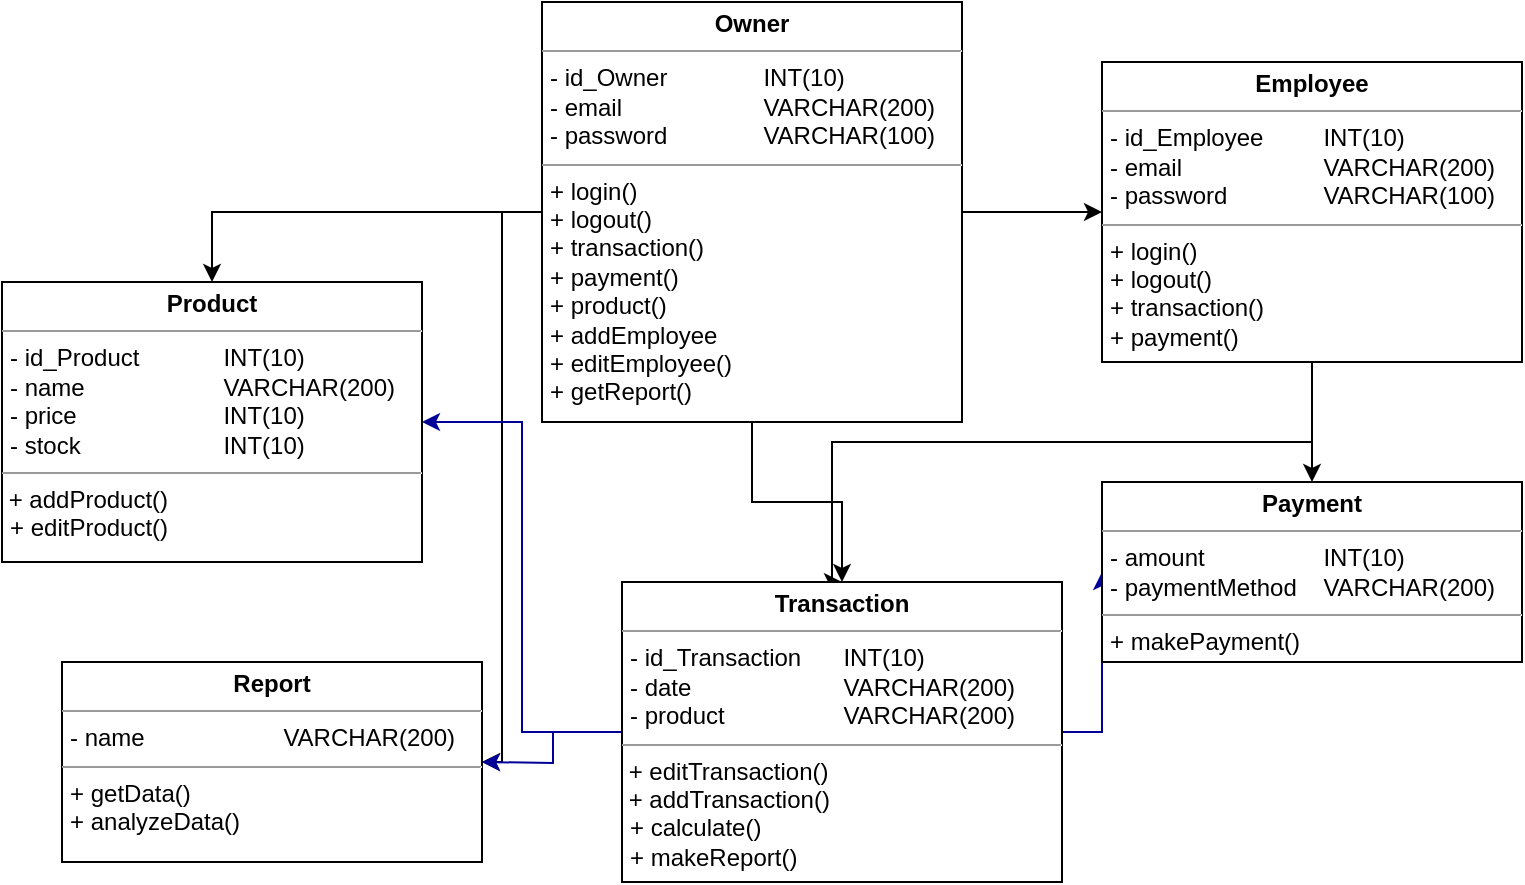 <mxfile version="21.3.8" type="github">
  <diagram name="Page-1" id="YFJY5ciufVMnouqAralx">
    <mxGraphModel dx="1354" dy="745" grid="1" gridSize="10" guides="1" tooltips="1" connect="1" arrows="1" fold="1" page="1" pageScale="1" pageWidth="850" pageHeight="1100" math="0" shadow="0">
      <root>
        <mxCell id="0" />
        <mxCell id="1" parent="0" />
        <mxCell id="dkwbaPzJbNt4jbj6kJ9K-41" style="edgeStyle=orthogonalEdgeStyle;rounded=0;orthogonalLoop=1;jettySize=auto;html=1;entryX=0.5;entryY=0;entryDx=0;entryDy=0;" parent="1" source="dkwbaPzJbNt4jbj6kJ9K-20" target="dkwbaPzJbNt4jbj6kJ9K-23" edge="1">
          <mxGeometry relative="1" as="geometry" />
        </mxCell>
        <mxCell id="dkwbaPzJbNt4jbj6kJ9K-42" style="edgeStyle=orthogonalEdgeStyle;rounded=0;orthogonalLoop=1;jettySize=auto;html=1;entryX=0.5;entryY=0;entryDx=0;entryDy=0;" parent="1" source="dkwbaPzJbNt4jbj6kJ9K-20" target="dkwbaPzJbNt4jbj6kJ9K-22" edge="1">
          <mxGeometry relative="1" as="geometry">
            <Array as="points">
              <mxPoint x="695" y="320" />
              <mxPoint x="455" y="320" />
            </Array>
          </mxGeometry>
        </mxCell>
        <mxCell id="dkwbaPzJbNt4jbj6kJ9K-20" value="&lt;p style=&quot;margin:0px;margin-top:4px;text-align:center;&quot;&gt;&lt;b&gt;Employee&lt;/b&gt;&lt;/p&gt;&lt;hr size=&quot;1&quot;&gt;&lt;p style=&quot;margin:0px;margin-left:4px;&quot;&gt;- id_Employee&lt;span style=&quot;white-space: pre;&quot;&gt;&#x9;&lt;/span&gt;&lt;span style=&quot;white-space: pre;&quot;&gt;&#x9;&lt;/span&gt;INT(10)&lt;/p&gt;&lt;p style=&quot;border-color: var(--border-color); margin: 0px 0px 0px 4px;&quot;&gt;- email&lt;span style=&quot;border-color: var(--border-color);&quot;&gt;&lt;span style=&quot;white-space: pre;&quot;&gt;&amp;nbsp;&amp;nbsp;&amp;nbsp;&amp;nbsp;&lt;/span&gt;&lt;/span&gt;&lt;span style=&quot;border-color: var(--border-color);&quot;&gt;&lt;span style=&quot;white-space: pre;&quot;&gt;&amp;nbsp;&amp;nbsp;&amp;nbsp;&amp;nbsp;&lt;span style=&quot;white-space: pre;&quot;&gt;&#x9;&lt;/span&gt;&lt;span style=&quot;white-space: pre;&quot;&gt;&#x9;&lt;/span&gt;&lt;/span&gt;&lt;/span&gt;VARCHAR(200)&lt;/p&gt;&lt;p style=&quot;border-color: var(--border-color); margin: 0px 0px 0px 4px;&quot;&gt;- password&lt;span style=&quot;border-color: var(--border-color);&quot;&gt;&lt;span style=&quot;white-space: pre;&quot;&gt;&amp;nbsp;&amp;nbsp;&amp;nbsp;&amp;nbsp;&lt;span style=&quot;white-space: pre;&quot;&gt;&#x9;&lt;/span&gt;&lt;span style=&quot;white-space: pre;&quot;&gt;&#x9;&lt;/span&gt;&lt;/span&gt;&lt;/span&gt;VARCHAR(100)&lt;/p&gt;&lt;hr size=&quot;1&quot;&gt;&lt;p style=&quot;margin:0px;margin-left:4px;&quot;&gt;+ login()&lt;/p&gt;&lt;p style=&quot;margin:0px;margin-left:4px;&quot;&gt;+ logout()&lt;/p&gt;&lt;p style=&quot;margin:0px;margin-left:4px;&quot;&gt;+ transaction()&lt;/p&gt;&lt;p style=&quot;margin:0px;margin-left:4px;&quot;&gt;+ payment()&lt;/p&gt;" style="verticalAlign=top;align=left;overflow=fill;fontSize=12;fontFamily=Helvetica;html=1;whiteSpace=wrap;" parent="1" vertex="1">
          <mxGeometry x="590" y="130" width="210" height="150" as="geometry" />
        </mxCell>
        <mxCell id="dkwbaPzJbNt4jbj6kJ9K-36" style="edgeStyle=orthogonalEdgeStyle;rounded=0;orthogonalLoop=1;jettySize=auto;html=1;entryX=1;entryY=0.5;entryDx=0;entryDy=0;" parent="1" source="dkwbaPzJbNt4jbj6kJ9K-21" target="dkwbaPzJbNt4jbj6kJ9K-25" edge="1">
          <mxGeometry relative="1" as="geometry">
            <Array as="points">
              <mxPoint x="290" y="205" />
              <mxPoint x="290" y="480" />
            </Array>
          </mxGeometry>
        </mxCell>
        <mxCell id="dkwbaPzJbNt4jbj6kJ9K-37" style="edgeStyle=orthogonalEdgeStyle;rounded=0;orthogonalLoop=1;jettySize=auto;html=1;entryX=0.5;entryY=0;entryDx=0;entryDy=0;" parent="1" source="dkwbaPzJbNt4jbj6kJ9K-21" target="dkwbaPzJbNt4jbj6kJ9K-24" edge="1">
          <mxGeometry relative="1" as="geometry" />
        </mxCell>
        <mxCell id="dkwbaPzJbNt4jbj6kJ9K-39" style="edgeStyle=orthogonalEdgeStyle;rounded=0;orthogonalLoop=1;jettySize=auto;html=1;exitX=0.5;exitY=1;exitDx=0;exitDy=0;entryX=0.5;entryY=0;entryDx=0;entryDy=0;" parent="1" source="dkwbaPzJbNt4jbj6kJ9K-21" target="dkwbaPzJbNt4jbj6kJ9K-22" edge="1">
          <mxGeometry relative="1" as="geometry" />
        </mxCell>
        <mxCell id="dkwbaPzJbNt4jbj6kJ9K-40" style="edgeStyle=orthogonalEdgeStyle;rounded=0;orthogonalLoop=1;jettySize=auto;html=1;entryX=0;entryY=0.5;entryDx=0;entryDy=0;" parent="1" source="dkwbaPzJbNt4jbj6kJ9K-21" target="dkwbaPzJbNt4jbj6kJ9K-20" edge="1">
          <mxGeometry relative="1" as="geometry" />
        </mxCell>
        <mxCell id="dkwbaPzJbNt4jbj6kJ9K-21" value="&lt;p style=&quot;margin:0px;margin-top:4px;text-align:center;&quot;&gt;&lt;b&gt;Owner&lt;/b&gt;&lt;/p&gt;&lt;hr size=&quot;1&quot;&gt;&lt;p style=&quot;margin:0px;margin-left:4px;&quot;&gt;- id_Owner&amp;nbsp;&lt;span style=&quot;white-space: pre;&quot;&gt;&#x9;&lt;span style=&quot;white-space: pre;&quot;&gt;&#x9;&lt;/span&gt;&lt;/span&gt;INT(10)&lt;/p&gt;&lt;p style=&quot;margin:0px;margin-left:4px;&quot;&gt;- email&lt;span style=&quot;white-space: pre;&quot;&gt;&#x9;&lt;/span&gt;&lt;span style=&quot;white-space: pre;&quot;&gt;&#x9;&lt;span style=&quot;white-space: pre;&quot;&gt;&#x9;&lt;/span&gt;&lt;/span&gt;VARCHAR(200)&lt;/p&gt;&lt;p style=&quot;margin:0px;margin-left:4px;&quot;&gt;- password&lt;span style=&quot;white-space: pre;&quot;&gt;&#x9;&lt;span style=&quot;white-space: pre;&quot;&gt;&#x9;&lt;/span&gt;&lt;/span&gt;VARCHAR(100)&lt;/p&gt;&lt;hr size=&quot;1&quot;&gt;&lt;p style=&quot;margin:0px;margin-left:4px;&quot;&gt;+ login()&lt;/p&gt;&lt;p style=&quot;margin:0px;margin-left:4px;&quot;&gt;+ logout()&lt;/p&gt;&lt;p style=&quot;margin:0px;margin-left:4px;&quot;&gt;+ transaction()&lt;/p&gt;&lt;p style=&quot;margin:0px;margin-left:4px;&quot;&gt;+ payment()&lt;/p&gt;&lt;p style=&quot;margin:0px;margin-left:4px;&quot;&gt;+ product()&lt;/p&gt;&lt;p style=&quot;margin:0px;margin-left:4px;&quot;&gt;+ addEmployee&lt;/p&gt;&lt;p style=&quot;margin:0px;margin-left:4px;&quot;&gt;+ editEmployee()&lt;/p&gt;&lt;p style=&quot;margin:0px;margin-left:4px;&quot;&gt;+ getReport()&lt;/p&gt;" style="verticalAlign=top;align=left;overflow=fill;fontSize=12;fontFamily=Helvetica;html=1;whiteSpace=wrap;" parent="1" vertex="1">
          <mxGeometry x="310" y="100" width="210" height="210" as="geometry" />
        </mxCell>
        <mxCell id="dkwbaPzJbNt4jbj6kJ9K-38" style="edgeStyle=orthogonalEdgeStyle;rounded=0;orthogonalLoop=1;jettySize=auto;html=1;exitX=0;exitY=0.5;exitDx=0;exitDy=0;strokeColor=#000099;" parent="1" source="dkwbaPzJbNt4jbj6kJ9K-22" edge="1">
          <mxGeometry relative="1" as="geometry">
            <mxPoint x="280" y="480" as="targetPoint" />
          </mxGeometry>
        </mxCell>
        <mxCell id="dkwbaPzJbNt4jbj6kJ9K-43" style="edgeStyle=orthogonalEdgeStyle;rounded=0;orthogonalLoop=1;jettySize=auto;html=1;exitX=0;exitY=0.5;exitDx=0;exitDy=0;entryX=1;entryY=0.5;entryDx=0;entryDy=0;strokeColor=#000099;" parent="1" source="dkwbaPzJbNt4jbj6kJ9K-22" target="dkwbaPzJbNt4jbj6kJ9K-24" edge="1">
          <mxGeometry relative="1" as="geometry" />
        </mxCell>
        <mxCell id="dkwbaPzJbNt4jbj6kJ9K-44" style="edgeStyle=orthogonalEdgeStyle;rounded=0;orthogonalLoop=1;jettySize=auto;html=1;entryX=0;entryY=0.5;entryDx=0;entryDy=0;strokeColor=#000099;" parent="1" source="dkwbaPzJbNt4jbj6kJ9K-22" target="dkwbaPzJbNt4jbj6kJ9K-23" edge="1">
          <mxGeometry relative="1" as="geometry" />
        </mxCell>
        <mxCell id="dkwbaPzJbNt4jbj6kJ9K-22" value="&lt;p style=&quot;margin:0px;margin-top:4px;text-align:center;&quot;&gt;&lt;b&gt;Transaction&lt;/b&gt;&lt;/p&gt;&lt;hr size=&quot;1&quot;&gt;&lt;p style=&quot;margin:0px;margin-left:4px;&quot;&gt;- id_Transaction&lt;span style=&quot;white-space: pre;&quot;&gt;&#x9;&lt;/span&gt;INT(10)&lt;/p&gt;&lt;p style=&quot;margin:0px;margin-left:4px;&quot;&gt;- date&lt;span style=&quot;white-space: pre;&quot;&gt;&#x9;&lt;/span&gt;&lt;span style=&quot;white-space: pre;&quot;&gt;&#x9;&lt;span style=&quot;white-space: pre;&quot;&gt;&#x9;&lt;/span&gt;&lt;/span&gt;&lt;span style=&quot;white-space: pre;&quot;&gt;V&lt;/span&gt;ARCHAR(200)&lt;span style=&quot;white-space: pre;&quot;&gt;&#x9;&lt;/span&gt;&lt;/p&gt;&lt;p style=&quot;margin:0px;margin-left:4px;&quot;&gt;- product&lt;span style=&quot;white-space: pre;&quot;&gt;&#x9;&lt;/span&gt;&lt;span style=&quot;white-space: pre;&quot;&gt;&#x9;&lt;/span&gt;&lt;span style=&quot;white-space: pre;&quot;&gt;&#x9;&lt;/span&gt;VARCHAR(200)&lt;/p&gt;&lt;hr size=&quot;1&quot;&gt;&amp;nbsp;+ editTransaction()&lt;br&gt;&amp;nbsp;+ addTransaction()&lt;br&gt;&lt;p style=&quot;margin:0px;margin-left:4px;&quot;&gt;+ calculate()&lt;/p&gt;&lt;p style=&quot;margin:0px;margin-left:4px;&quot;&gt;+ makeReport()&lt;/p&gt;" style="verticalAlign=top;align=left;overflow=fill;fontSize=12;fontFamily=Helvetica;html=1;whiteSpace=wrap;" parent="1" vertex="1">
          <mxGeometry x="350" y="390" width="220" height="150" as="geometry" />
        </mxCell>
        <mxCell id="dkwbaPzJbNt4jbj6kJ9K-23" value="&lt;p style=&quot;margin:0px;margin-top:4px;text-align:center;&quot;&gt;&lt;b&gt;Payment&lt;/b&gt;&lt;/p&gt;&lt;hr size=&quot;1&quot;&gt;&lt;p style=&quot;margin:0px;margin-left:4px;&quot;&gt;- amount&lt;span style=&quot;white-space: pre;&quot;&gt;&#x9;&lt;/span&gt;&lt;span style=&quot;white-space: pre;&quot;&gt;&#x9;&lt;/span&gt;&lt;span style=&quot;white-space: pre;&quot;&gt;&#x9;&lt;/span&gt;INT(10)&lt;/p&gt;&lt;p style=&quot;margin:0px;margin-left:4px;&quot;&gt;- paymentMethod&lt;span style=&quot;white-space: pre;&quot;&gt;&#x9;&lt;/span&gt;VARCHAR(200)&lt;/p&gt;&lt;hr size=&quot;1&quot;&gt;&lt;p style=&quot;margin:0px;margin-left:4px;&quot;&gt;+ makePayment()&lt;/p&gt;" style="verticalAlign=top;align=left;overflow=fill;fontSize=12;fontFamily=Helvetica;html=1;whiteSpace=wrap;" parent="1" vertex="1">
          <mxGeometry x="590" y="340" width="210" height="90" as="geometry" />
        </mxCell>
        <mxCell id="dkwbaPzJbNt4jbj6kJ9K-24" value="&lt;p style=&quot;margin:0px;margin-top:4px;text-align:center;&quot;&gt;&lt;b&gt;Product&lt;/b&gt;&lt;/p&gt;&lt;hr size=&quot;1&quot;&gt;&lt;p style=&quot;margin:0px;margin-left:4px;&quot;&gt;- id_Product&lt;span style=&quot;white-space: pre;&quot;&gt;&#x9;&lt;span style=&quot;white-space: pre;&quot;&gt;&#x9;&lt;/span&gt;&lt;/span&gt;INT(10)&lt;/p&gt;&lt;p style=&quot;margin:0px;margin-left:4px;&quot;&gt;- name&lt;span style=&quot;white-space: pre;&quot;&gt;&#x9;&lt;/span&gt;&lt;span style=&quot;white-space: pre;&quot;&gt;&#x9;&lt;span style=&quot;white-space: pre;&quot;&gt;&#x9;&lt;/span&gt;&lt;/span&gt;VARCHAR(200)&lt;/p&gt;&lt;p style=&quot;margin:0px;margin-left:4px;&quot;&gt;- price&amp;nbsp;&lt;span style=&quot;white-space: pre;&quot;&gt;&#x9;&lt;/span&gt;&lt;span style=&quot;white-space: pre;&quot;&gt;&#x9;&lt;span style=&quot;white-space: pre;&quot;&gt;&#x9;&lt;/span&gt;&lt;/span&gt;INT(10)&lt;/p&gt;&lt;p style=&quot;margin:0px;margin-left:4px;&quot;&gt;- stock&lt;span style=&quot;white-space: pre;&quot;&gt;&#x9;&lt;/span&gt;&lt;span style=&quot;white-space: pre;&quot;&gt;&#x9;&lt;span style=&quot;white-space: pre;&quot;&gt;&#x9;&lt;/span&gt;&lt;/span&gt;INT(10)&lt;/p&gt;&lt;hr size=&quot;1&quot;&gt;&amp;nbsp;+ addProduct()&lt;br&gt;&lt;p style=&quot;margin:0px;margin-left:4px;&quot;&gt;+ editProduct()&lt;/p&gt;&lt;p style=&quot;margin:0px;margin-left:4px;&quot;&gt;&lt;br&gt;&lt;/p&gt;" style="verticalAlign=top;align=left;overflow=fill;fontSize=12;fontFamily=Helvetica;html=1;whiteSpace=wrap;" parent="1" vertex="1">
          <mxGeometry x="40" y="240" width="210" height="140" as="geometry" />
        </mxCell>
        <mxCell id="dkwbaPzJbNt4jbj6kJ9K-25" value="&lt;p style=&quot;margin:0px;margin-top:4px;text-align:center;&quot;&gt;&lt;b&gt;Report&lt;/b&gt;&lt;/p&gt;&lt;hr size=&quot;1&quot;&gt;&lt;p style=&quot;margin:0px;margin-left:4px;&quot;&gt;&lt;span style=&quot;background-color: initial;&quot;&gt;- name&lt;span style=&quot;white-space: pre;&quot;&gt;&#x9;&lt;/span&gt;&lt;span style=&quot;white-space: pre;&quot;&gt;&#x9;&lt;/span&gt;&lt;span style=&quot;white-space: pre;&quot;&gt;&#x9;&lt;/span&gt;VARCHAR(200)&lt;/span&gt;&lt;/p&gt;&lt;hr size=&quot;1&quot;&gt;&lt;p style=&quot;margin:0px;margin-left:4px;&quot;&gt;+ getData()&lt;/p&gt;&lt;p style=&quot;margin:0px;margin-left:4px;&quot;&gt;+ analyzeData()&lt;/p&gt;" style="verticalAlign=top;align=left;overflow=fill;fontSize=12;fontFamily=Helvetica;html=1;whiteSpace=wrap;" parent="1" vertex="1">
          <mxGeometry x="70" y="430" width="210" height="100" as="geometry" />
        </mxCell>
      </root>
    </mxGraphModel>
  </diagram>
</mxfile>
